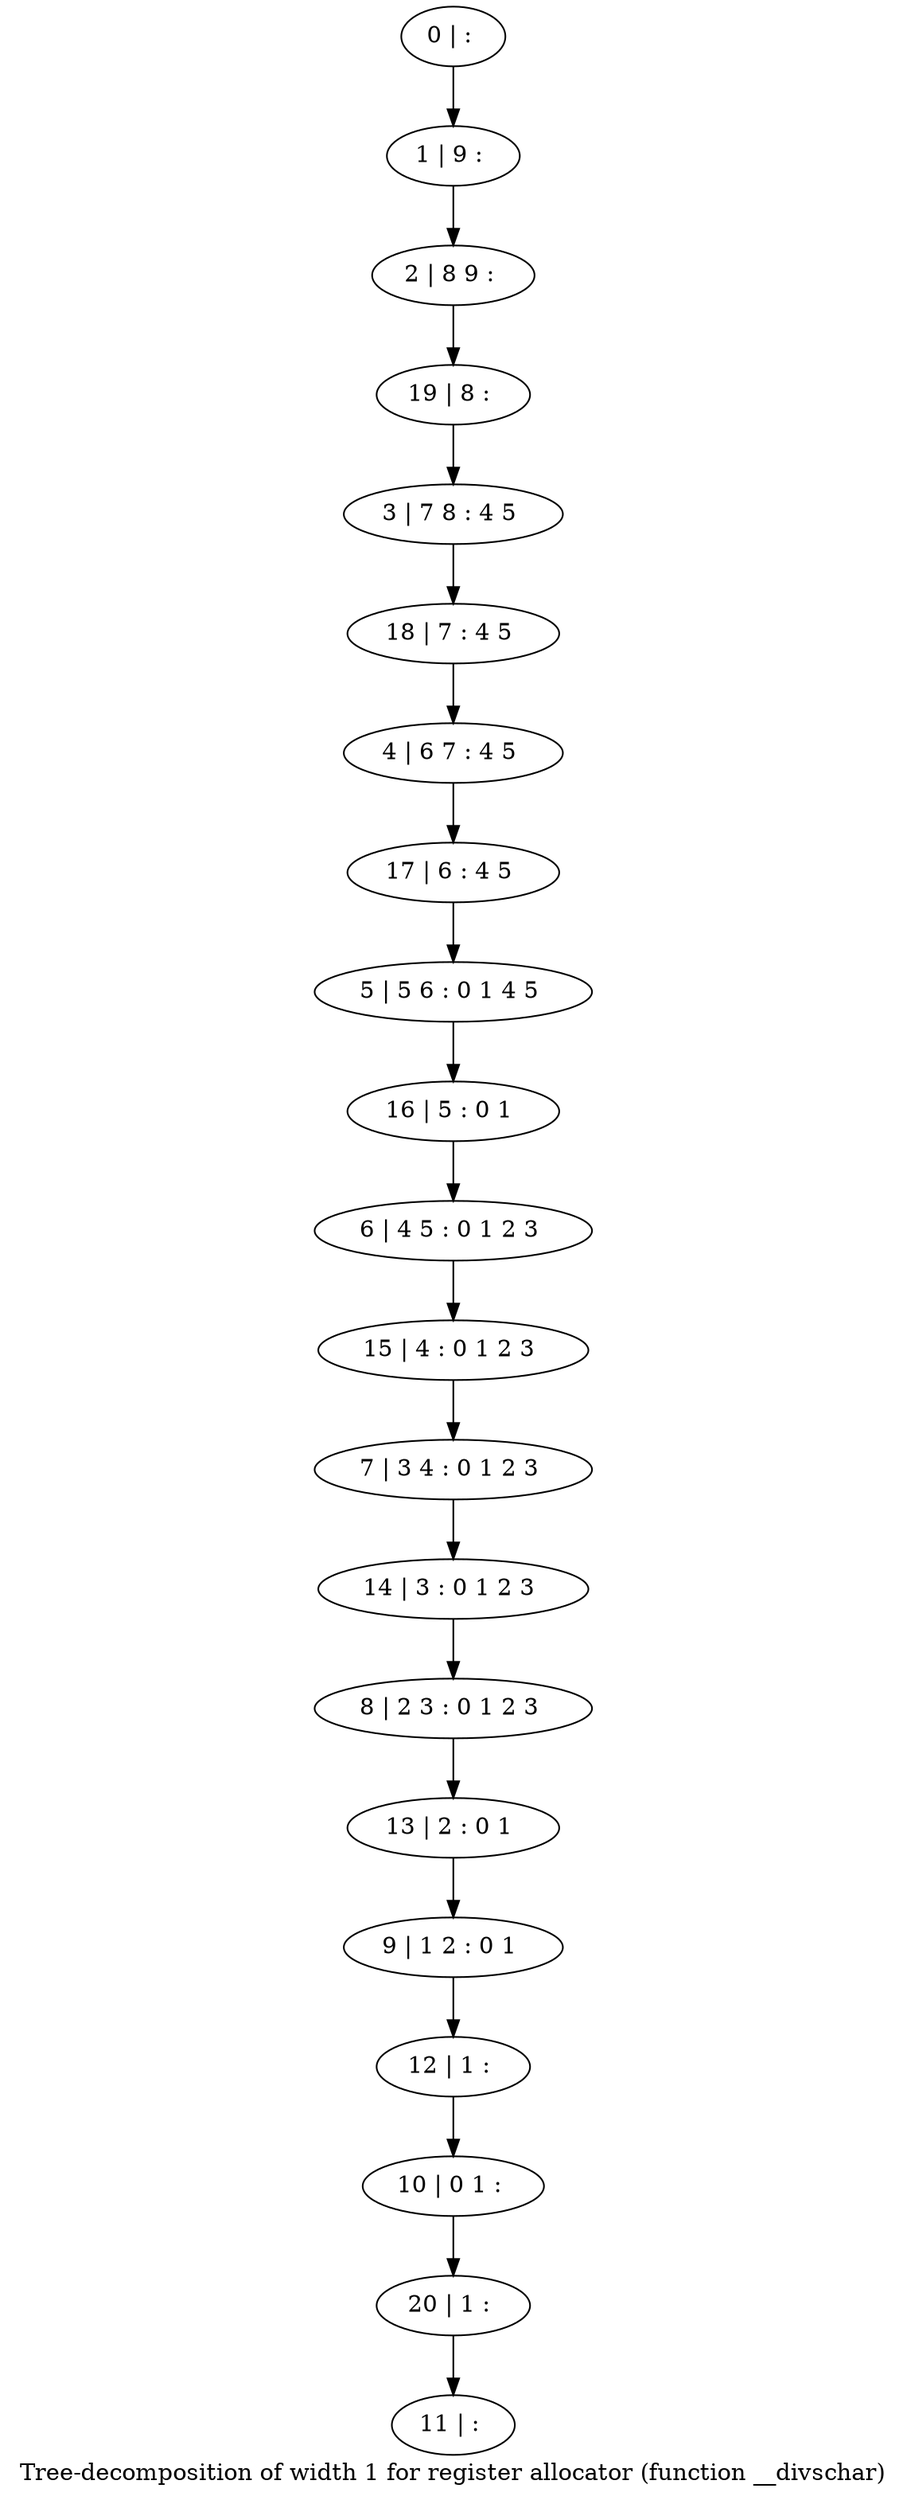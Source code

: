 digraph G {
graph [label="Tree-decomposition of width 1 for register allocator (function __divschar)"]
0[label="0 | : "];
1[label="1 | 9 : "];
2[label="2 | 8 9 : "];
3[label="3 | 7 8 : 4 5 "];
4[label="4 | 6 7 : 4 5 "];
5[label="5 | 5 6 : 0 1 4 5 "];
6[label="6 | 4 5 : 0 1 2 3 "];
7[label="7 | 3 4 : 0 1 2 3 "];
8[label="8 | 2 3 : 0 1 2 3 "];
9[label="9 | 1 2 : 0 1 "];
10[label="10 | 0 1 : "];
11[label="11 | : "];
12[label="12 | 1 : "];
13[label="13 | 2 : 0 1 "];
14[label="14 | 3 : 0 1 2 3 "];
15[label="15 | 4 : 0 1 2 3 "];
16[label="16 | 5 : 0 1 "];
17[label="17 | 6 : 4 5 "];
18[label="18 | 7 : 4 5 "];
19[label="19 | 8 : "];
20[label="20 | 1 : "];
0->1 ;
1->2 ;
12->10 ;
9->12 ;
13->9 ;
8->13 ;
14->8 ;
7->14 ;
15->7 ;
6->15 ;
16->6 ;
5->16 ;
17->5 ;
4->17 ;
18->4 ;
3->18 ;
19->3 ;
2->19 ;
20->11 ;
10->20 ;
}
